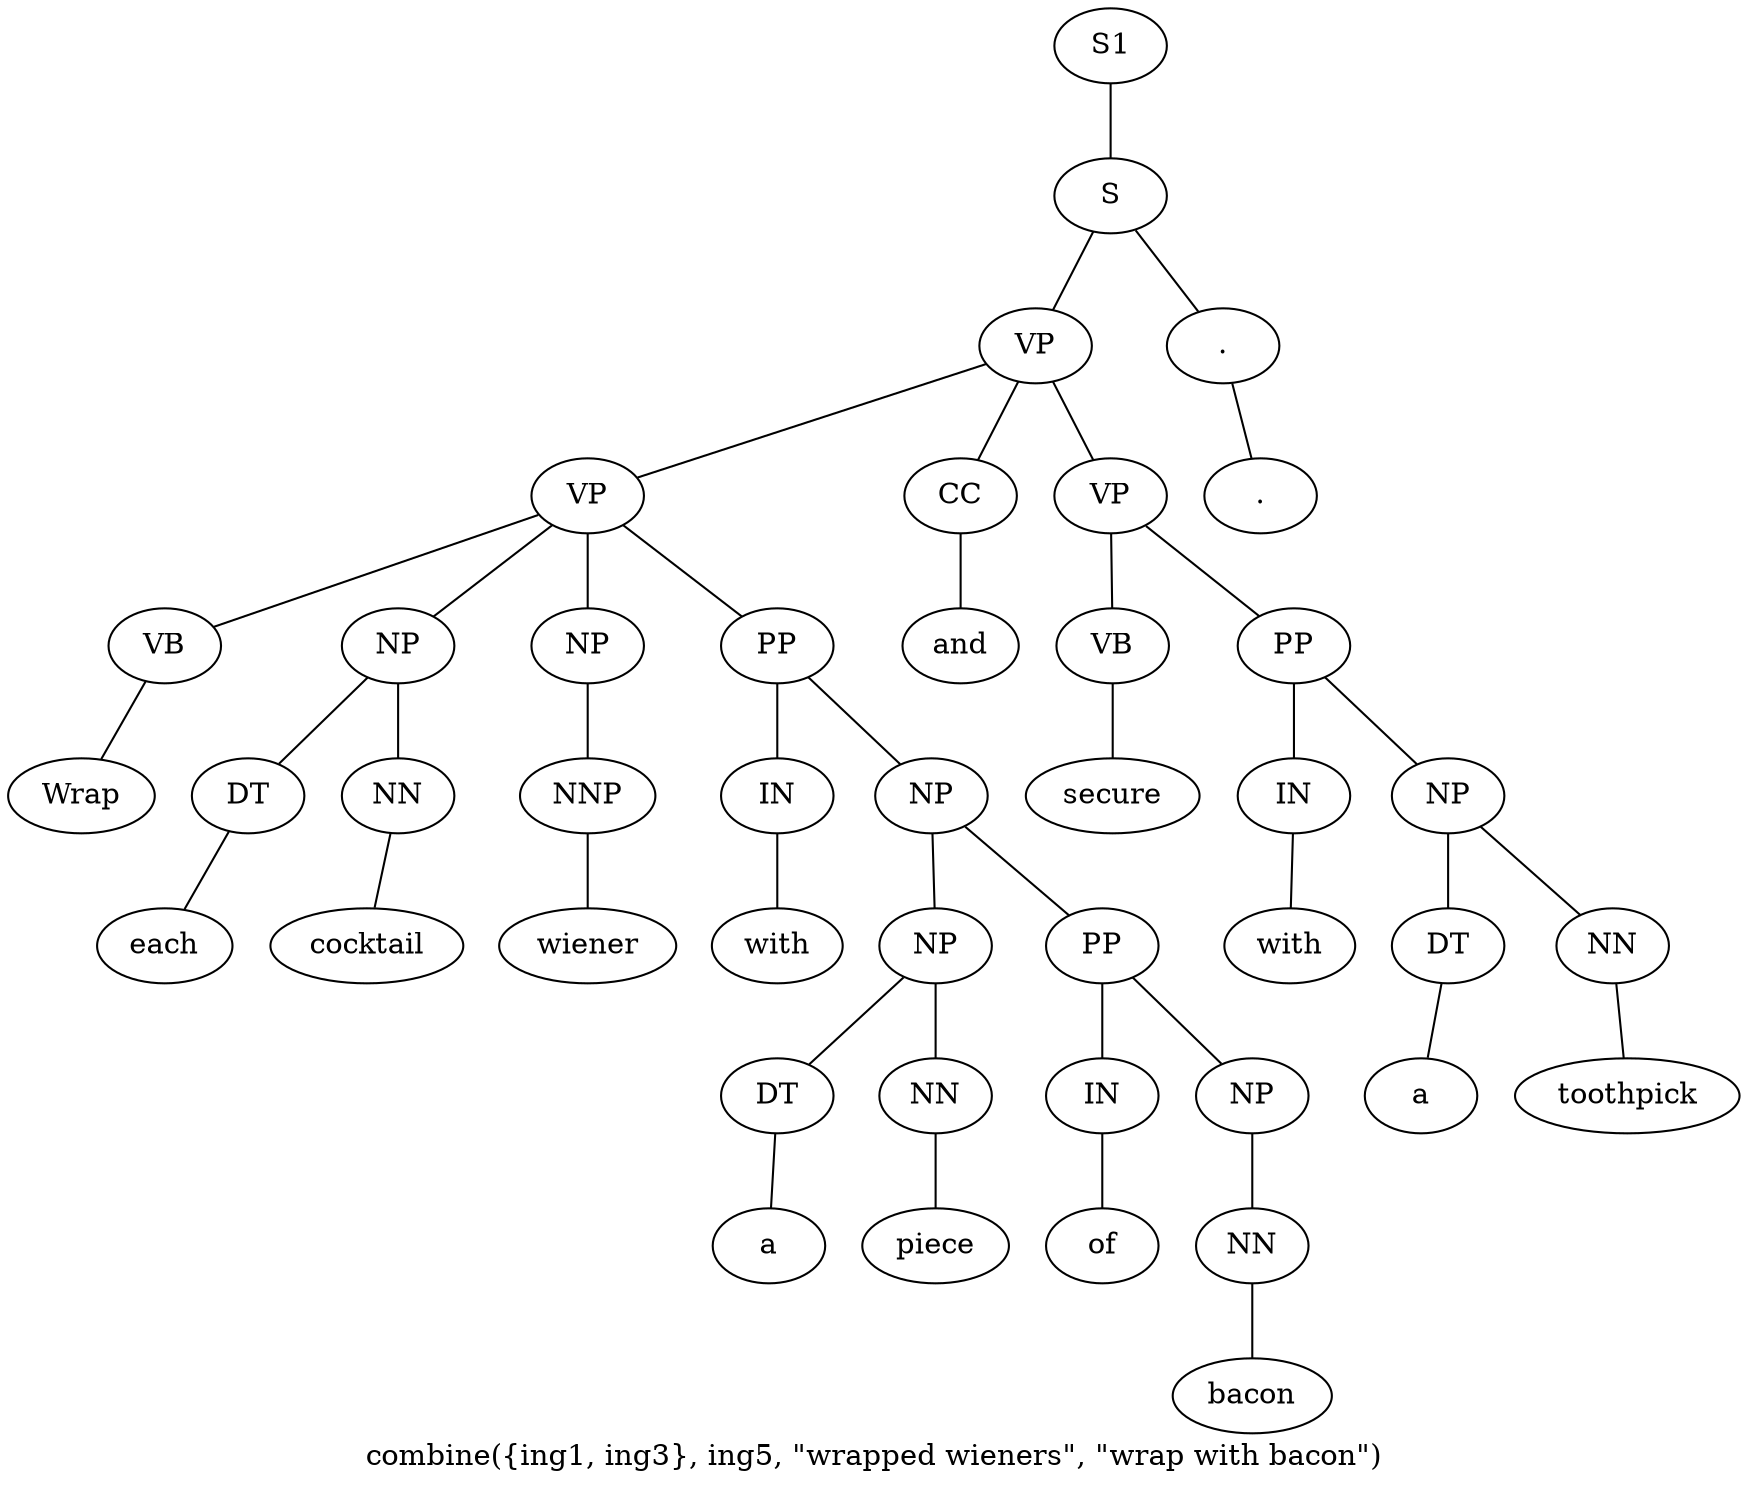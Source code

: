 graph SyntaxGraph {
	label = "combine({ing1, ing3}, ing5, \"wrapped wieners\", \"wrap with bacon\")";
	Node0 [label="S1"];
	Node1 [label="S"];
	Node2 [label="VP"];
	Node3 [label="VP"];
	Node4 [label="VB"];
	Node5 [label="Wrap"];
	Node6 [label="NP"];
	Node7 [label="DT"];
	Node8 [label="each"];
	Node9 [label="NN"];
	Node10 [label="cocktail"];
	Node11 [label="NP"];
	Node12 [label="NNP"];
	Node13 [label="wiener"];
	Node14 [label="PP"];
	Node15 [label="IN"];
	Node16 [label="with"];
	Node17 [label="NP"];
	Node18 [label="NP"];
	Node19 [label="DT"];
	Node20 [label="a"];
	Node21 [label="NN"];
	Node22 [label="piece"];
	Node23 [label="PP"];
	Node24 [label="IN"];
	Node25 [label="of"];
	Node26 [label="NP"];
	Node27 [label="NN"];
	Node28 [label="bacon"];
	Node29 [label="CC"];
	Node30 [label="and"];
	Node31 [label="VP"];
	Node32 [label="VB"];
	Node33 [label="secure"];
	Node34 [label="PP"];
	Node35 [label="IN"];
	Node36 [label="with"];
	Node37 [label="NP"];
	Node38 [label="DT"];
	Node39 [label="a"];
	Node40 [label="NN"];
	Node41 [label="toothpick"];
	Node42 [label="."];
	Node43 [label="."];

	Node0 -- Node1;
	Node1 -- Node2;
	Node1 -- Node42;
	Node2 -- Node3;
	Node2 -- Node29;
	Node2 -- Node31;
	Node3 -- Node4;
	Node3 -- Node6;
	Node3 -- Node11;
	Node3 -- Node14;
	Node4 -- Node5;
	Node6 -- Node7;
	Node6 -- Node9;
	Node7 -- Node8;
	Node9 -- Node10;
	Node11 -- Node12;
	Node12 -- Node13;
	Node14 -- Node15;
	Node14 -- Node17;
	Node15 -- Node16;
	Node17 -- Node18;
	Node17 -- Node23;
	Node18 -- Node19;
	Node18 -- Node21;
	Node19 -- Node20;
	Node21 -- Node22;
	Node23 -- Node24;
	Node23 -- Node26;
	Node24 -- Node25;
	Node26 -- Node27;
	Node27 -- Node28;
	Node29 -- Node30;
	Node31 -- Node32;
	Node31 -- Node34;
	Node32 -- Node33;
	Node34 -- Node35;
	Node34 -- Node37;
	Node35 -- Node36;
	Node37 -- Node38;
	Node37 -- Node40;
	Node38 -- Node39;
	Node40 -- Node41;
	Node42 -- Node43;
}